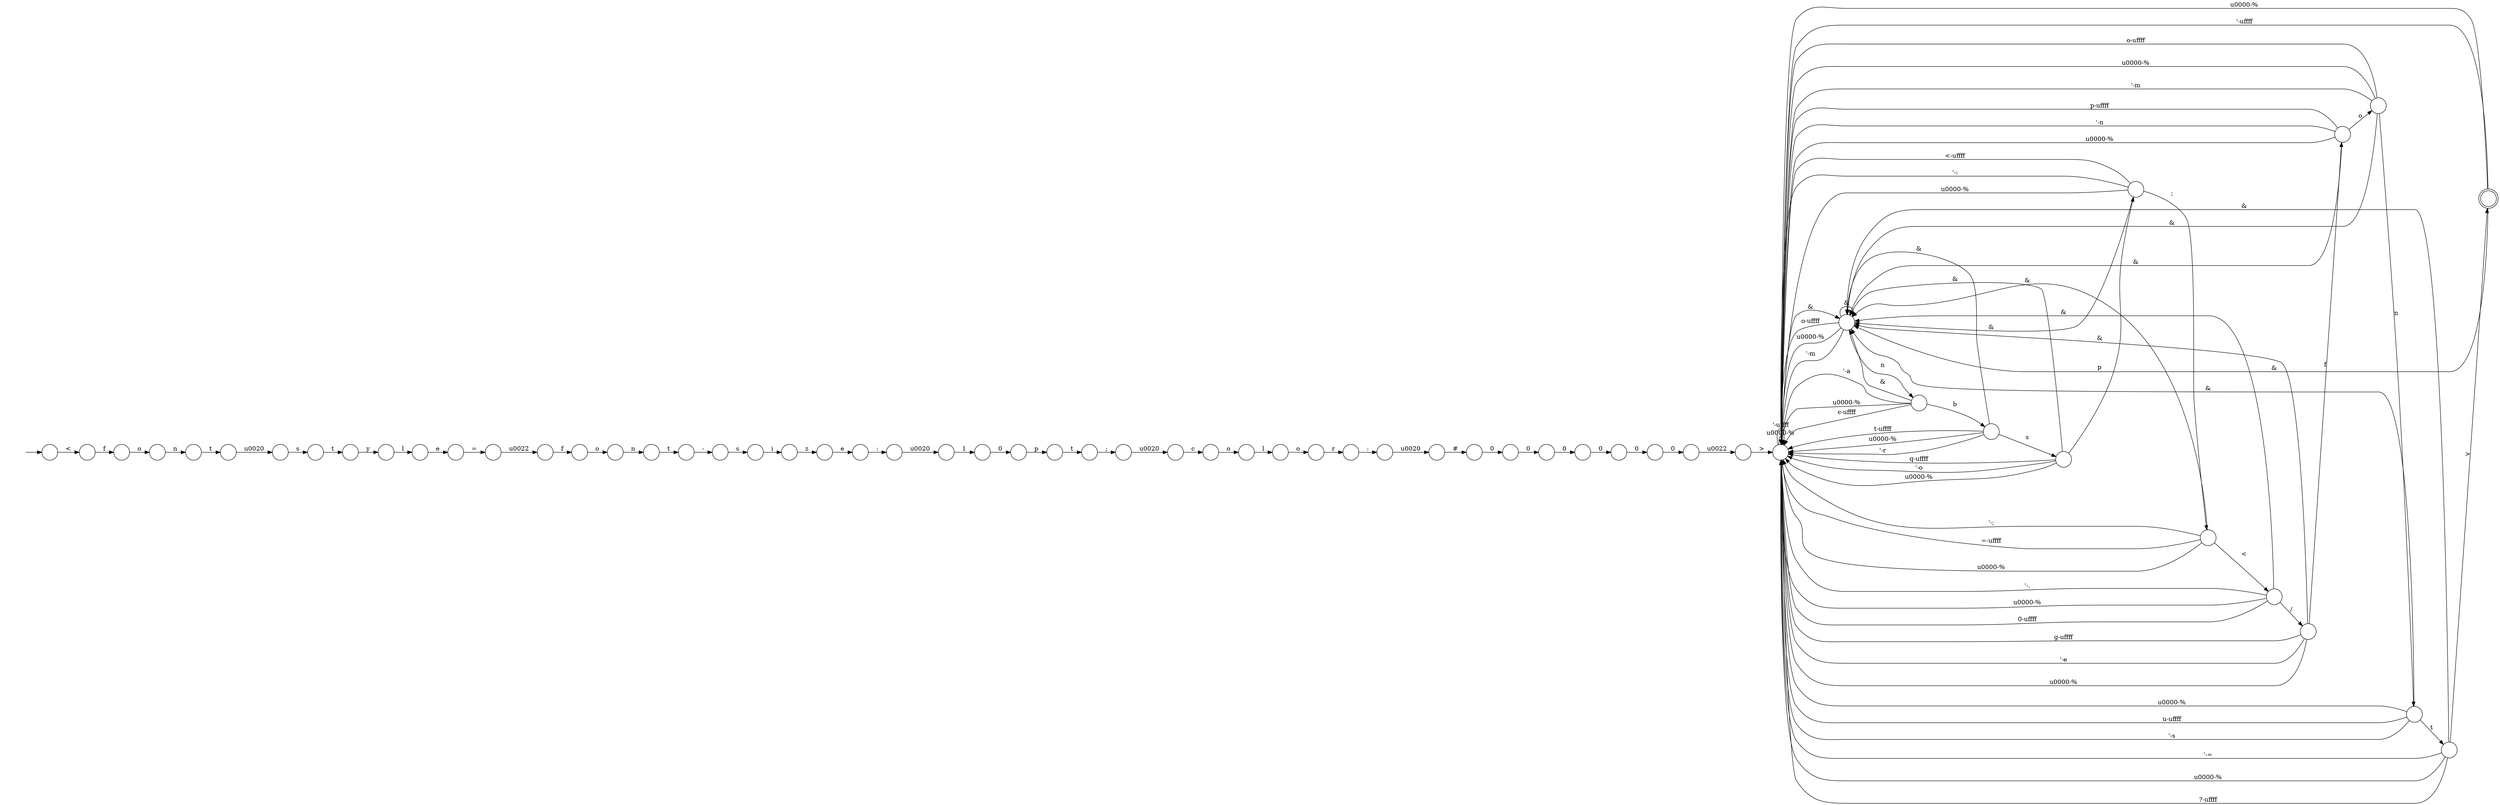 digraph Automaton {
  rankdir = LR;
  0 [shape=circle,label=""];
  0 -> 26 [label="p"]
  1 [shape=circle,label=""];
  1 -> 40 [label="0"]
  2 [shape=circle,label=""];
  2 -> 4 [label="e"]
  3 [shape=circle,label=""];
  3 -> 34 [label="l"]
  4 [shape=circle,label=""];
  4 -> 31 [label="="]
  5 [shape=circle,label=""];
  5 -> 52 [label="&"]
  5 -> 9 [label="'-a"]
  5 -> 48 [label="b"]
  5 -> 9 [label="\u0000-%"]
  5 -> 9 [label="c-\uffff"]
  6 [shape=circle,label=""];
  6 -> 58 [label="0"]
  7 [shape=circle,label=""];
  7 -> 6 [label="0"]
  8 [shape=circle,label=""];
  8 -> 43 [label=":"]
  9 [shape=circle,label=""];
  9 -> 52 [label="&"]
  9 -> 9 [label="\u0000-%"]
  9 -> 9 [label="'-\uffff"]
  10 [shape=circle,label=""];
  10 -> 45 [label="t"]
  11 [shape=circle,label=""];
  11 -> 10 [label="n"]
  12 [shape=doublecircle,label=""];
  12 -> 52 [label="&"]
  12 -> 9 [label="\u0000-%"]
  12 -> 9 [label="'-\uffff"]
  13 [shape=circle,label=""];
  13 -> 9 [label=">"]
  14 [shape=circle,label=""];
  14 -> 46 [label="e"]
  15 [shape=circle,label=""];
  15 -> 17 [label=";"]
  16 [shape=circle,label=""];
  16 -> 9 [label="<-\uffff"]
  16 -> 9 [label="'-:"]
  16 -> 52 [label="&"]
  16 -> 37 [label=";"]
  16 -> 9 [label="\u0000-%"]
  17 [shape=circle,label=""];
  17 -> 35 [label="\u0020"]
  18 [shape=circle,label=""];
  18 -> 25 [label="o"]
  19 [shape=circle,label=""];
  19 -> 32 [label="s"]
  20 [shape=circle,label=""];
  20 -> 8 [label="r"]
  21 [shape=circle,label=""];
  21 -> 27 [label="n"]
  21 -> 52 [label="&"]
  21 -> 9 [label="o-\uffff"]
  21 -> 9 [label="\u0000-%"]
  21 -> 9 [label="'-m"]
  22 [shape=circle,label=""];
  22 -> 52 [label="&"]
  22 -> 12 [label=">"]
  22 -> 9 [label="'-="]
  22 -> 9 [label="\u0000-%"]
  22 -> 9 [label="?-\uffff"]
  23 [shape=circle,label=""];
  23 -> 42 [label="y"]
  24 [shape=circle,label=""];
  24 -> 18 [label="f"]
  25 [shape=circle,label=""];
  25 -> 56 [label="n"]
  26 [shape=circle,label=""];
  26 -> 15 [label="t"]
  27 [shape=circle,label=""];
  27 -> 52 [label="&"]
  27 -> 22 [label="t"]
  27 -> 9 [label="\u0000-%"]
  27 -> 9 [label="u-\uffff"]
  27 -> 9 [label="'-s"]
  28 [shape=circle,label=""];
  28 -> 50 [label="f"]
  29 [shape=circle,label=""];
  29 -> 3 [label="o"]
  30 [shape=circle,label=""];
  30 -> 9 [label="p-\uffff"]
  30 -> 9 [label="'-n"]
  30 -> 52 [label="&"]
  30 -> 9 [label="\u0000-%"]
  30 -> 21 [label="o"]
  31 [shape=circle,label=""];
  31 -> 28 [label="\u0022"]
  32 [shape=circle,label=""];
  32 -> 47 [label="i"]
  33 [shape=circle,label=""];
  33 -> 23 [label="t"]
  34 [shape=circle,label=""];
  34 -> 20 [label="o"]
  35 [shape=circle,label=""];
  35 -> 29 [label="c"]
  36 [shape=circle,label=""];
  36 -> 52 [label="&"]
  36 -> 41 [label="/"]
  36 -> 9 [label="'-."]
  36 -> 9 [label="\u0000-%"]
  36 -> 9 [label="0-\uffff"]
  37 [shape=circle,label=""];
  37 -> 9 [label="'-;"]
  37 -> 9 [label="=-\uffff"]
  37 -> 52 [label="&"]
  37 -> 9 [label="\u0000-%"]
  37 -> 36 [label="<"]
  38 [shape=circle,label=""];
  38 -> 9 [label="q-\uffff"]
  38 -> 9 [label="'-o"]
  38 -> 52 [label="&"]
  38 -> 16 [label="p"]
  38 -> 9 [label="\u0000-%"]
  39 [shape=circle,label=""];
  initial [shape=plaintext,label=""];
  initial -> 39
  39 -> 24 [label="<"]
  40 [shape=circle,label=""];
  40 -> 13 [label="\u0022"]
  41 [shape=circle,label=""];
  41 -> 30 [label="f"]
  41 -> 52 [label="&"]
  41 -> 9 [label="g-\uffff"]
  41 -> 9 [label="'-e"]
  41 -> 9 [label="\u0000-%"]
  42 [shape=circle,label=""];
  42 -> 2 [label="l"]
  43 [shape=circle,label=""];
  43 -> 49 [label="\u0020"]
  44 [shape=circle,label=""];
  44 -> 7 [label="0"]
  45 [shape=circle,label=""];
  45 -> 19 [label="-"]
  46 [shape=circle,label=""];
  46 -> 59 [label=":"]
  47 [shape=circle,label=""];
  47 -> 14 [label="z"]
  48 [shape=circle,label=""];
  48 -> 52 [label="&"]
  48 -> 38 [label="s"]
  48 -> 9 [label="t-\uffff"]
  48 -> 9 [label="\u0000-%"]
  48 -> 9 [label="'-r"]
  49 [shape=circle,label=""];
  49 -> 53 [label="#"]
  50 [shape=circle,label=""];
  50 -> 11 [label="o"]
  51 [shape=circle,label=""];
  51 -> 33 [label="s"]
  52 [shape=circle,label=""];
  52 -> 5 [label="n"]
  52 -> 52 [label="&"]
  52 -> 9 [label="o-\uffff"]
  52 -> 9 [label="\u0000-%"]
  52 -> 9 [label="'-m"]
  53 [shape=circle,label=""];
  53 -> 44 [label="0"]
  54 [shape=circle,label=""];
  54 -> 51 [label="\u0020"]
  55 [shape=circle,label=""];
  55 -> 0 [label="0"]
  56 [shape=circle,label=""];
  56 -> 54 [label="t"]
  57 [shape=circle,label=""];
  57 -> 55 [label="1"]
  58 [shape=circle,label=""];
  58 -> 1 [label="0"]
  59 [shape=circle,label=""];
  59 -> 57 [label="\u0020"]
}

